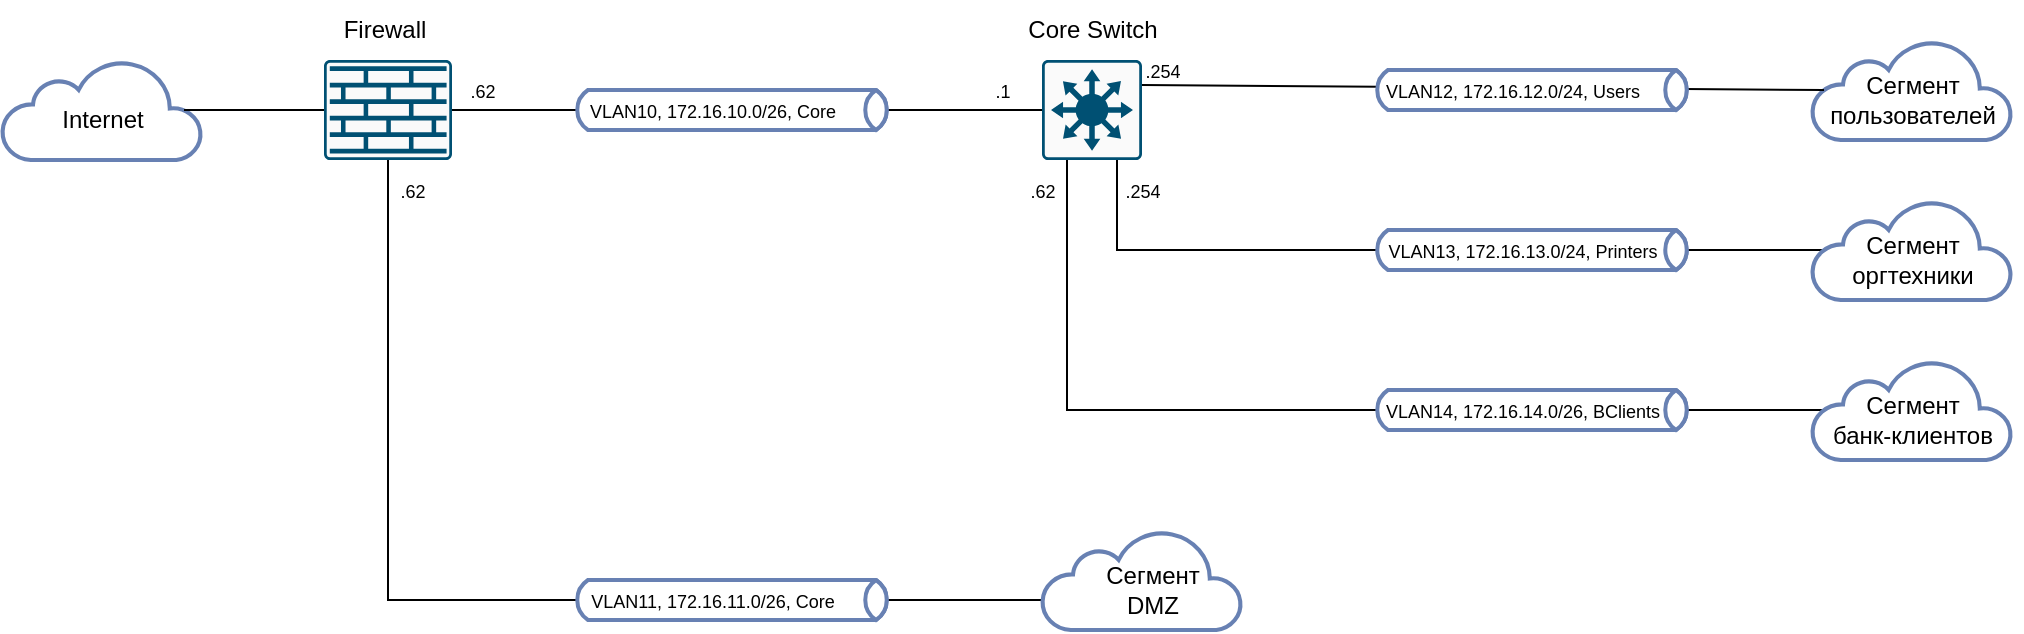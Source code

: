 <mxfile version="20.3.0" type="device"><diagram id="DBuGneuBXYtXghMkiqBw" name="L3"><mxGraphModel dx="868" dy="563" grid="1" gridSize="10" guides="1" tooltips="1" connect="1" arrows="1" fold="1" page="1" pageScale="1" pageWidth="1169" pageHeight="827" math="0" shadow="0"><root><mxCell id="0"/><mxCell id="1" parent="0"/><mxCell id="e3NQuksNlTsoO5KxdDLQ-5" value="" style="html=1;outlineConnect=0;fillColor=#FFFFFF;strokeColor=#6881B3;gradientColor=none;gradientDirection=north;strokeWidth=2;shape=mxgraph.networks.cloud;fontColor=#ffffff;flipH=0;flipV=0;" parent="1" vertex="1"><mxGeometry x="984" y="280" width="100" height="50" as="geometry"/></mxCell><mxCell id="e3NQuksNlTsoO5KxdDLQ-1" value="" style="html=1;outlineConnect=0;fillColor=#FFFFFF;strokeColor=#6881B3;gradientColor=none;gradientDirection=north;strokeWidth=2;shape=mxgraph.networks.cloud;fontColor=#ffffff;" parent="1" vertex="1"><mxGeometry x="79" y="290" width="100" height="50" as="geometry"/></mxCell><mxCell id="e3NQuksNlTsoO5KxdDLQ-2" value="Internet" style="text;html=1;resizable=0;autosize=1;align=center;verticalAlign=middle;points=[];fillColor=none;strokeColor=none;rounded=0;" parent="1" vertex="1"><mxGeometry x="99" y="305" width="60" height="30" as="geometry"/></mxCell><mxCell id="e3NQuksNlTsoO5KxdDLQ-15" style="edgeStyle=orthogonalEdgeStyle;rounded=0;orthogonalLoop=1;jettySize=auto;html=1;exitX=0;exitY=0.25;exitDx=0;exitDy=0;exitPerimeter=0;strokeColor=none;startArrow=none;startFill=0;endFill=0;" parent="1" source="e3NQuksNlTsoO5KxdDLQ-27" target="e3NQuksNlTsoO5KxdDLQ-1" edge="1"><mxGeometry relative="1" as="geometry"><Array as="points"/></mxGeometry></mxCell><mxCell id="e3NQuksNlTsoO5KxdDLQ-16" style="edgeStyle=orthogonalEdgeStyle;rounded=0;orthogonalLoop=1;jettySize=auto;html=1;exitX=0;exitY=0.5;exitDx=0;exitDy=0;exitPerimeter=0;entryX=0.91;entryY=0.5;entryDx=0;entryDy=0;entryPerimeter=0;strokeColor=default;startArrow=none;startFill=0;endFill=0;endArrow=none;" parent="1" source="e3NQuksNlTsoO5KxdDLQ-3" target="e3NQuksNlTsoO5KxdDLQ-1" edge="1"><mxGeometry relative="1" as="geometry"/></mxCell><mxCell id="e3NQuksNlTsoO5KxdDLQ-22" style="edgeStyle=orthogonalEdgeStyle;shape=connector;rounded=0;orthogonalLoop=1;jettySize=auto;html=1;exitX=1;exitY=0.5;exitDx=0;exitDy=0;exitPerimeter=0;entryX=0;entryY=0.5;entryDx=0;entryDy=0;entryPerimeter=0;labelBackgroundColor=default;strokeColor=default;fontFamily=Helvetica;fontSize=9;fontColor=default;startArrow=none;startFill=0;endArrow=none;endFill=0;" parent="1" source="e3NQuksNlTsoO5KxdDLQ-3" target="e3NQuksNlTsoO5KxdDLQ-4" edge="1"><mxGeometry relative="1" as="geometry"/></mxCell><mxCell id="e3NQuksNlTsoO5KxdDLQ-26" style="edgeStyle=orthogonalEdgeStyle;shape=connector;rounded=0;orthogonalLoop=1;jettySize=auto;html=1;exitX=0.5;exitY=1;exitDx=0;exitDy=0;exitPerimeter=0;labelBackgroundColor=default;strokeColor=default;fontFamily=Helvetica;fontSize=9;fontColor=default;startArrow=none;startFill=0;endArrow=none;endFill=0;" parent="1" source="e3NQuksNlTsoO5KxdDLQ-3" target="e3NQuksNlTsoO5KxdDLQ-13" edge="1"><mxGeometry relative="1" as="geometry"><Array as="points"><mxPoint x="272" y="560"/></Array></mxGeometry></mxCell><mxCell id="e3NQuksNlTsoO5KxdDLQ-3" value="" style="sketch=0;points=[[0.015,0.015,0],[0.985,0.015,0],[0.985,0.985,0],[0.015,0.985,0],[0.25,0,0],[0.5,0,0],[0.75,0,0],[1,0.25,0],[1,0.5,0],[1,0.75,0],[0.75,1,0],[0.5,1,0],[0.25,1,0],[0,0.75,0],[0,0.5,0],[0,0.25,0]];verticalLabelPosition=bottom;html=1;verticalAlign=top;aspect=fixed;align=center;pointerEvents=1;shape=mxgraph.cisco19.rect;prIcon=firewall;fillColor=#FAFAFA;strokeColor=#005073;" parent="1" vertex="1"><mxGeometry x="240" y="290" width="64" height="50" as="geometry"/></mxCell><mxCell id="e3NQuksNlTsoO5KxdDLQ-51" style="edgeStyle=orthogonalEdgeStyle;shape=connector;rounded=0;orthogonalLoop=1;jettySize=auto;html=1;exitX=0.75;exitY=1;exitDx=0;exitDy=0;exitPerimeter=0;entryX=0.06;entryY=0.5;entryDx=0;entryDy=0;entryPerimeter=0;labelBackgroundColor=default;strokeColor=default;fontFamily=Helvetica;fontSize=9;fontColor=default;startArrow=none;startFill=0;endArrow=none;endFill=0;" parent="1" source="e3NQuksNlTsoO5KxdDLQ-4" target="e3NQuksNlTsoO5KxdDLQ-7" edge="1"><mxGeometry relative="1" as="geometry"><Array as="points"><mxPoint x="637" y="385"/></Array></mxGeometry></mxCell><mxCell id="e3NQuksNlTsoO5KxdDLQ-54" style="shape=connector;rounded=0;orthogonalLoop=1;jettySize=auto;html=1;exitX=1;exitY=0.25;exitDx=0;exitDy=0;exitPerimeter=0;entryX=0.06;entryY=0.5;entryDx=0;entryDy=0;entryPerimeter=0;labelBackgroundColor=default;strokeColor=default;fontFamily=Helvetica;fontSize=9;fontColor=default;startArrow=none;startFill=0;endArrow=none;endFill=0;" parent="1" source="e3NQuksNlTsoO5KxdDLQ-4" target="e3NQuksNlTsoO5KxdDLQ-5" edge="1"><mxGeometry relative="1" as="geometry"/></mxCell><mxCell id="e3NQuksNlTsoO5KxdDLQ-55" style="edgeStyle=orthogonalEdgeStyle;shape=connector;rounded=0;orthogonalLoop=1;jettySize=auto;html=1;exitX=0.25;exitY=1;exitDx=0;exitDy=0;exitPerimeter=0;entryX=0.06;entryY=0.5;entryDx=0;entryDy=0;entryPerimeter=0;labelBackgroundColor=default;strokeColor=default;fontFamily=Helvetica;fontSize=9;fontColor=default;startArrow=none;startFill=0;endArrow=none;endFill=0;" parent="1" source="e3NQuksNlTsoO5KxdDLQ-4" target="e3NQuksNlTsoO5KxdDLQ-9" edge="1"><mxGeometry relative="1" as="geometry"><Array as="points"><mxPoint x="612" y="465"/></Array></mxGeometry></mxCell><mxCell id="e3NQuksNlTsoO5KxdDLQ-4" value="" style="sketch=0;points=[[0.015,0.015,0],[0.985,0.015,0],[0.985,0.985,0],[0.015,0.985,0],[0.25,0,0],[0.5,0,0],[0.75,0,0],[1,0.25,0],[1,0.5,0],[1,0.75,0],[0.75,1,0],[0.5,1,0],[0.25,1,0],[0,0.75,0],[0,0.5,0],[0,0.25,0]];verticalLabelPosition=bottom;html=1;verticalAlign=top;aspect=fixed;align=center;pointerEvents=1;shape=mxgraph.cisco19.rect;prIcon=l3_switch;fillColor=#FAFAFA;strokeColor=#005073;" parent="1" vertex="1"><mxGeometry x="599" y="290" width="50" height="50" as="geometry"/></mxCell><mxCell id="e3NQuksNlTsoO5KxdDLQ-7" value="" style="html=1;outlineConnect=0;fillColor=#FFFFFF;strokeColor=#6881B3;gradientColor=none;gradientDirection=north;strokeWidth=2;shape=mxgraph.networks.cloud;fontColor=#ffffff;flipH=0;flipV=0;" parent="1" vertex="1"><mxGeometry x="984" y="360" width="100" height="50" as="geometry"/></mxCell><mxCell id="e3NQuksNlTsoO5KxdDLQ-8" value="Сегмент&lt;br&gt;оргтехники" style="text;html=1;resizable=0;autosize=1;align=center;verticalAlign=middle;points=[];fillColor=none;strokeColor=none;rounded=0;flipH=0;flipV=0;" parent="1" vertex="1"><mxGeometry x="994" y="370" width="80" height="40" as="geometry"/></mxCell><mxCell id="e3NQuksNlTsoO5KxdDLQ-9" value="" style="html=1;outlineConnect=0;fillColor=#FFFFFF;strokeColor=#6881B3;gradientColor=none;gradientDirection=north;strokeWidth=2;shape=mxgraph.networks.cloud;fontColor=#ffffff;flipH=0;flipV=0;" parent="1" vertex="1"><mxGeometry x="984" y="440" width="100" height="50" as="geometry"/></mxCell><mxCell id="e3NQuksNlTsoO5KxdDLQ-10" value="Сегмент&lt;br&gt;банк-клиентов" style="text;html=1;resizable=0;autosize=1;align=center;verticalAlign=middle;points=[];fillColor=none;strokeColor=none;rounded=0;flipH=0;flipV=0;" parent="1" vertex="1"><mxGeometry x="984" y="450" width="100" height="40" as="geometry"/></mxCell><mxCell id="e3NQuksNlTsoO5KxdDLQ-13" value="" style="html=1;outlineConnect=0;fillColor=#FFFFFF;strokeColor=#6881B3;gradientColor=none;gradientDirection=north;strokeWidth=2;shape=mxgraph.networks.cloud;fontColor=#ffffff;flipH=0;flipV=0;" parent="1" vertex="1"><mxGeometry x="599" y="525" width="100" height="50" as="geometry"/></mxCell><mxCell id="e3NQuksNlTsoO5KxdDLQ-14" value="Сегмент&lt;br&gt;DMZ" style="text;html=1;resizable=0;autosize=1;align=center;verticalAlign=middle;points=[];fillColor=none;strokeColor=none;rounded=0;flipH=0;flipV=0;" parent="1" vertex="1"><mxGeometry x="619" y="535" width="70" height="40" as="geometry"/></mxCell><mxCell id="e3NQuksNlTsoO5KxdDLQ-17" value="" style="html=1;outlineConnect=0;fillColor=#FFFFFF;strokeColor=#6881B3;gradientColor=none;gradientDirection=north;strokeWidth=2;shape=mxgraph.networks.bus;gradientColor=none;gradientDirection=north;fontColor=#ffffff;perimeter=backbonePerimeter;backboneSize=20;fontFamily=Helvetica;fontSize=11;" parent="1" vertex="1"><mxGeometry x="364" y="305" width="160" height="20" as="geometry"/></mxCell><mxCell id="e3NQuksNlTsoO5KxdDLQ-18" value="&lt;font style=&quot;font-size: 9px;&quot;&gt;VLAN10, 172.16.10.0/26, Core&lt;/font&gt;" style="text;html=1;resizable=0;autosize=1;align=center;verticalAlign=middle;points=[];fillColor=none;strokeColor=none;rounded=0;fontFamily=Helvetica;fontSize=11;fontColor=default;" parent="1" vertex="1"><mxGeometry x="359" y="300" width="150" height="30" as="geometry"/></mxCell><mxCell id="e3NQuksNlTsoO5KxdDLQ-23" value="" style="html=1;outlineConnect=0;fillColor=#FFFFFF;strokeColor=#6881B3;gradientColor=none;gradientDirection=north;strokeWidth=2;shape=mxgraph.networks.bus;gradientColor=none;gradientDirection=north;fontColor=#ffffff;perimeter=backbonePerimeter;backboneSize=20;fontFamily=Helvetica;fontSize=11;" parent="1" vertex="1"><mxGeometry x="364" y="550" width="160" height="20" as="geometry"/></mxCell><mxCell id="e3NQuksNlTsoO5KxdDLQ-25" value="&lt;font style=&quot;font-size: 9px;&quot;&gt;VLAN11, 172.16.11.0/26, Core&lt;/font&gt;" style="text;html=1;resizable=0;autosize=1;align=center;verticalAlign=middle;points=[];fillColor=none;strokeColor=none;rounded=0;fontFamily=Helvetica;fontSize=11;fontColor=default;" parent="1" vertex="1"><mxGeometry x="359" y="545" width="150" height="30" as="geometry"/></mxCell><mxCell id="e3NQuksNlTsoO5KxdDLQ-27" value="&lt;font style=&quot;font-size: 9px;&quot;&gt;.62&lt;/font&gt;" style="text;html=1;resizable=0;autosize=1;align=center;verticalAlign=middle;points=[];fillColor=none;strokeColor=none;rounded=0;fontFamily=Helvetica;fontSize=11;fontColor=default;" parent="1" vertex="1"><mxGeometry x="299" y="290" width="40" height="30" as="geometry"/></mxCell><mxCell id="e3NQuksNlTsoO5KxdDLQ-29" value="" style="edgeStyle=orthogonalEdgeStyle;rounded=0;orthogonalLoop=1;jettySize=auto;html=1;exitX=0;exitY=0.25;exitDx=0;exitDy=0;exitPerimeter=0;strokeColor=none;startArrow=none;startFill=0;endFill=0;endArrow=none;" parent="1" source="e3NQuksNlTsoO5KxdDLQ-3" target="e3NQuksNlTsoO5KxdDLQ-27" edge="1"><mxGeometry relative="1" as="geometry"><mxPoint x="240.0" y="302.5" as="sourcePoint"/><mxPoint x="179" y="315.034" as="targetPoint"/><Array as="points"><mxPoint x="329" y="315"/></Array></mxGeometry></mxCell><mxCell id="e3NQuksNlTsoO5KxdDLQ-30" value="&lt;font style=&quot;font-size: 9px;&quot;&gt;.1&lt;/font&gt;" style="text;html=1;resizable=0;autosize=1;align=center;verticalAlign=middle;points=[];fillColor=none;strokeColor=none;rounded=0;fontFamily=Helvetica;fontSize=11;fontColor=default;" parent="1" vertex="1"><mxGeometry x="564" y="290" width="30" height="30" as="geometry"/></mxCell><mxCell id="e3NQuksNlTsoO5KxdDLQ-31" value="&lt;font style=&quot;font-size: 9px;&quot;&gt;.62&lt;/font&gt;" style="text;html=1;resizable=0;autosize=1;align=center;verticalAlign=middle;points=[];fillColor=none;strokeColor=none;rounded=0;fontFamily=Helvetica;fontSize=11;fontColor=default;" parent="1" vertex="1"><mxGeometry x="264" y="340" width="40" height="30" as="geometry"/></mxCell><mxCell id="e3NQuksNlTsoO5KxdDLQ-33" value="" style="html=1;outlineConnect=0;fillColor=#FFFFFF;strokeColor=#6881B3;gradientColor=none;gradientDirection=north;strokeWidth=2;shape=mxgraph.networks.bus;gradientColor=none;gradientDirection=north;fontColor=#ffffff;perimeter=backbonePerimeter;backboneSize=20;fontFamily=Helvetica;fontSize=11;" parent="1" vertex="1"><mxGeometry x="764" y="295" width="160" height="20" as="geometry"/></mxCell><mxCell id="e3NQuksNlTsoO5KxdDLQ-34" value="&lt;font style=&quot;font-size: 9px;&quot;&gt;VLAN12, 172.16.12.0/24, Users&lt;/font&gt;" style="text;html=1;resizable=0;autosize=1;align=center;verticalAlign=middle;points=[];fillColor=none;strokeColor=none;rounded=0;fontFamily=Helvetica;fontSize=11;fontColor=default;" parent="1" vertex="1"><mxGeometry x="759" y="290" width="150" height="30" as="geometry"/></mxCell><mxCell id="e3NQuksNlTsoO5KxdDLQ-35" value="" style="html=1;outlineConnect=0;fillColor=#FFFFFF;strokeColor=#6881B3;gradientColor=none;gradientDirection=north;strokeWidth=2;shape=mxgraph.networks.bus;gradientColor=none;gradientDirection=north;fontColor=#ffffff;perimeter=backbonePerimeter;backboneSize=20;fontFamily=Helvetica;fontSize=11;" parent="1" vertex="1"><mxGeometry x="764" y="375" width="160" height="20" as="geometry"/></mxCell><mxCell id="e3NQuksNlTsoO5KxdDLQ-36" value="&lt;font style=&quot;font-size: 9px;&quot;&gt;VLAN13, 172.16.13.0/24, Printers&lt;/font&gt;" style="text;html=1;resizable=0;autosize=1;align=center;verticalAlign=middle;points=[];fillColor=none;strokeColor=none;rounded=0;fontFamily=Helvetica;fontSize=11;fontColor=default;" parent="1" vertex="1"><mxGeometry x="759" y="370" width="160" height="30" as="geometry"/></mxCell><mxCell id="e3NQuksNlTsoO5KxdDLQ-37" value="" style="html=1;outlineConnect=0;fillColor=#FFFFFF;strokeColor=#6881B3;gradientColor=none;gradientDirection=north;strokeWidth=2;shape=mxgraph.networks.bus;gradientColor=none;gradientDirection=north;fontColor=#ffffff;perimeter=backbonePerimeter;backboneSize=20;fontFamily=Helvetica;fontSize=11;" parent="1" vertex="1"><mxGeometry x="764" y="455" width="160" height="20" as="geometry"/></mxCell><mxCell id="e3NQuksNlTsoO5KxdDLQ-38" value="&lt;font style=&quot;font-size: 9px;&quot;&gt;VLAN14, 172.16.14.0/26, BClients&lt;/font&gt;" style="text;html=1;resizable=0;autosize=1;align=center;verticalAlign=middle;points=[];fillColor=none;strokeColor=none;rounded=0;fontFamily=Helvetica;fontSize=11;fontColor=default;" parent="1" vertex="1"><mxGeometry x="759" y="450" width="160" height="30" as="geometry"/></mxCell><mxCell id="e3NQuksNlTsoO5KxdDLQ-43" value="&lt;font style=&quot;font-size: 9px;&quot;&gt;.254&lt;/font&gt;" style="text;html=1;resizable=0;autosize=1;align=center;verticalAlign=middle;points=[];fillColor=none;strokeColor=none;rounded=0;fontFamily=Helvetica;fontSize=11;fontColor=default;" parent="1" vertex="1"><mxGeometry x="639" y="280" width="40" height="30" as="geometry"/></mxCell><mxCell id="e3NQuksNlTsoO5KxdDLQ-45" value="&lt;font style=&quot;font-size: 9px;&quot;&gt;.254&lt;/font&gt;" style="text;html=1;resizable=0;autosize=1;align=center;verticalAlign=middle;points=[];fillColor=none;strokeColor=none;rounded=0;fontFamily=Helvetica;fontSize=11;fontColor=default;" parent="1" vertex="1"><mxGeometry x="629" y="340" width="40" height="30" as="geometry"/></mxCell><mxCell id="e3NQuksNlTsoO5KxdDLQ-46" value="&lt;font style=&quot;font-size: 9px;&quot;&gt;.62&lt;/font&gt;" style="text;html=1;resizable=0;autosize=1;align=center;verticalAlign=middle;points=[];fillColor=none;strokeColor=none;rounded=0;fontFamily=Helvetica;fontSize=11;fontColor=default;" parent="1" vertex="1"><mxGeometry x="579" y="340" width="40" height="30" as="geometry"/></mxCell><mxCell id="e3NQuksNlTsoO5KxdDLQ-6" value="Сегмент&lt;br&gt;пользователей" style="text;html=1;resizable=0;autosize=1;align=center;verticalAlign=middle;points=[];fillColor=none;strokeColor=none;rounded=0;flipH=0;flipV=0;" parent="1" vertex="1"><mxGeometry x="979" y="290" width="110" height="40" as="geometry"/></mxCell><mxCell id="GxZfxNiIZzusTOkNeeDT-1" value="Firewall" style="text;html=1;resizable=0;autosize=1;align=center;verticalAlign=middle;points=[];fillColor=none;strokeColor=none;rounded=0;" vertex="1" parent="1"><mxGeometry x="240" y="260" width="60" height="30" as="geometry"/></mxCell><mxCell id="GxZfxNiIZzusTOkNeeDT-2" value="Core Switch" style="text;html=1;resizable=0;autosize=1;align=center;verticalAlign=middle;points=[];fillColor=none;strokeColor=none;rounded=0;" vertex="1" parent="1"><mxGeometry x="579" y="260" width="90" height="30" as="geometry"/></mxCell></root></mxGraphModel></diagram></mxfile>